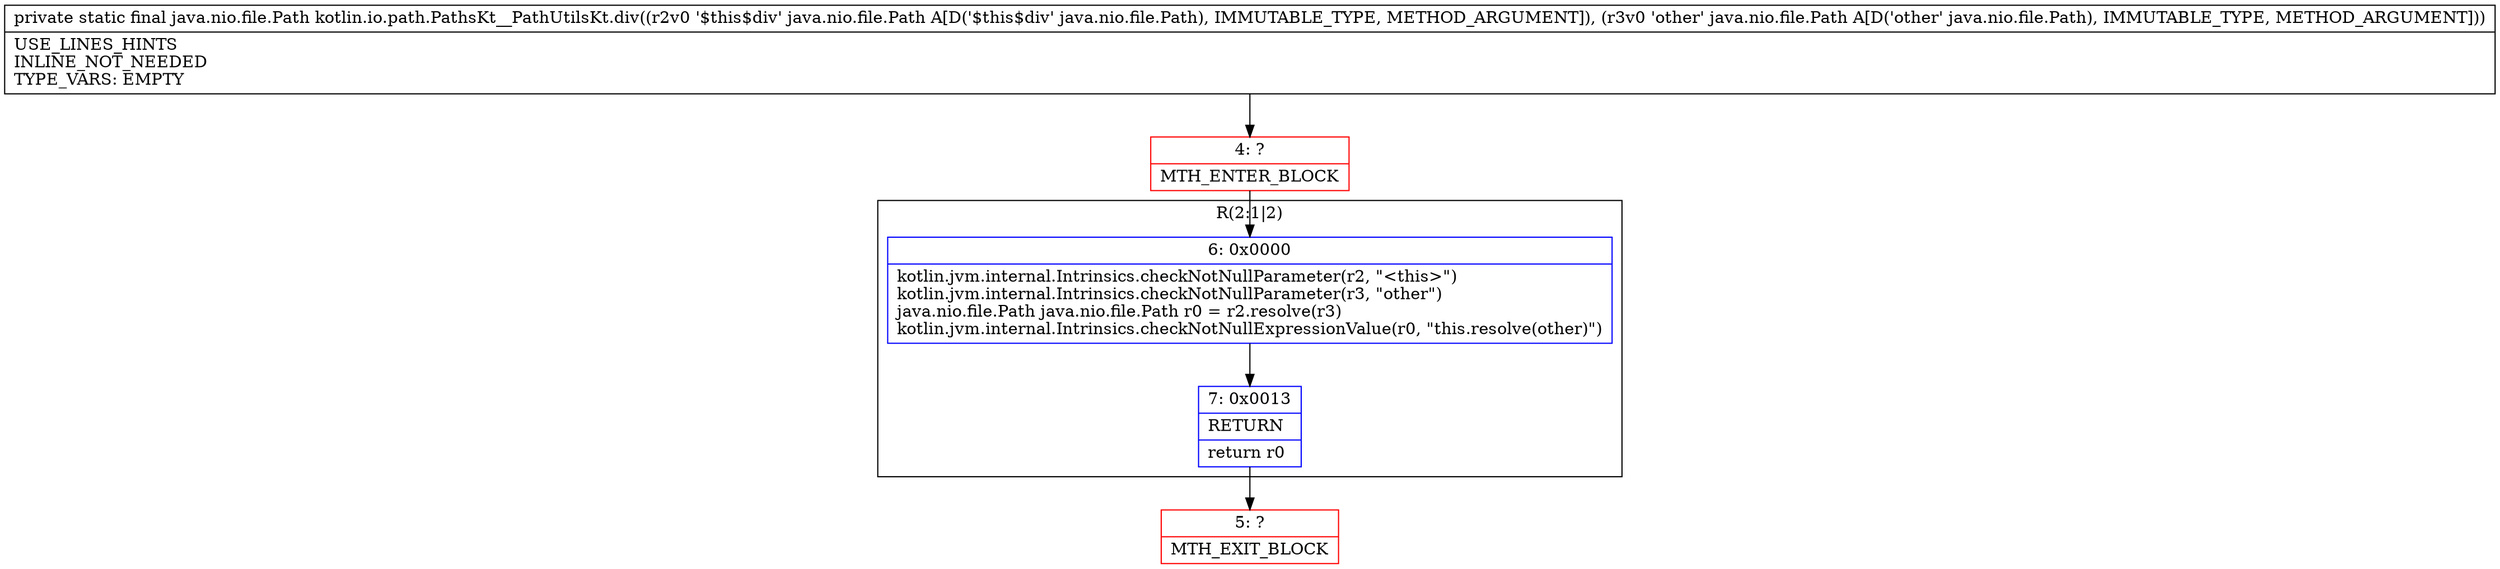 digraph "CFG forkotlin.io.path.PathsKt__PathUtilsKt.div(Ljava\/nio\/file\/Path;Ljava\/nio\/file\/Path;)Ljava\/nio\/file\/Path;" {
subgraph cluster_Region_1031529331 {
label = "R(2:1|2)";
node [shape=record,color=blue];
Node_6 [shape=record,label="{6\:\ 0x0000|kotlin.jvm.internal.Intrinsics.checkNotNullParameter(r2, \"\<this\>\")\lkotlin.jvm.internal.Intrinsics.checkNotNullParameter(r3, \"other\")\ljava.nio.file.Path java.nio.file.Path r0 = r2.resolve(r3)\lkotlin.jvm.internal.Intrinsics.checkNotNullExpressionValue(r0, \"this.resolve(other)\")\l}"];
Node_7 [shape=record,label="{7\:\ 0x0013|RETURN\l|return r0\l}"];
}
Node_4 [shape=record,color=red,label="{4\:\ ?|MTH_ENTER_BLOCK\l}"];
Node_5 [shape=record,color=red,label="{5\:\ ?|MTH_EXIT_BLOCK\l}"];
MethodNode[shape=record,label="{private static final java.nio.file.Path kotlin.io.path.PathsKt__PathUtilsKt.div((r2v0 '$this$div' java.nio.file.Path A[D('$this$div' java.nio.file.Path), IMMUTABLE_TYPE, METHOD_ARGUMENT]), (r3v0 'other' java.nio.file.Path A[D('other' java.nio.file.Path), IMMUTABLE_TYPE, METHOD_ARGUMENT]))  | USE_LINES_HINTS\lINLINE_NOT_NEEDED\lTYPE_VARS: EMPTY\l}"];
MethodNode -> Node_4;Node_6 -> Node_7;
Node_7 -> Node_5;
Node_4 -> Node_6;
}

